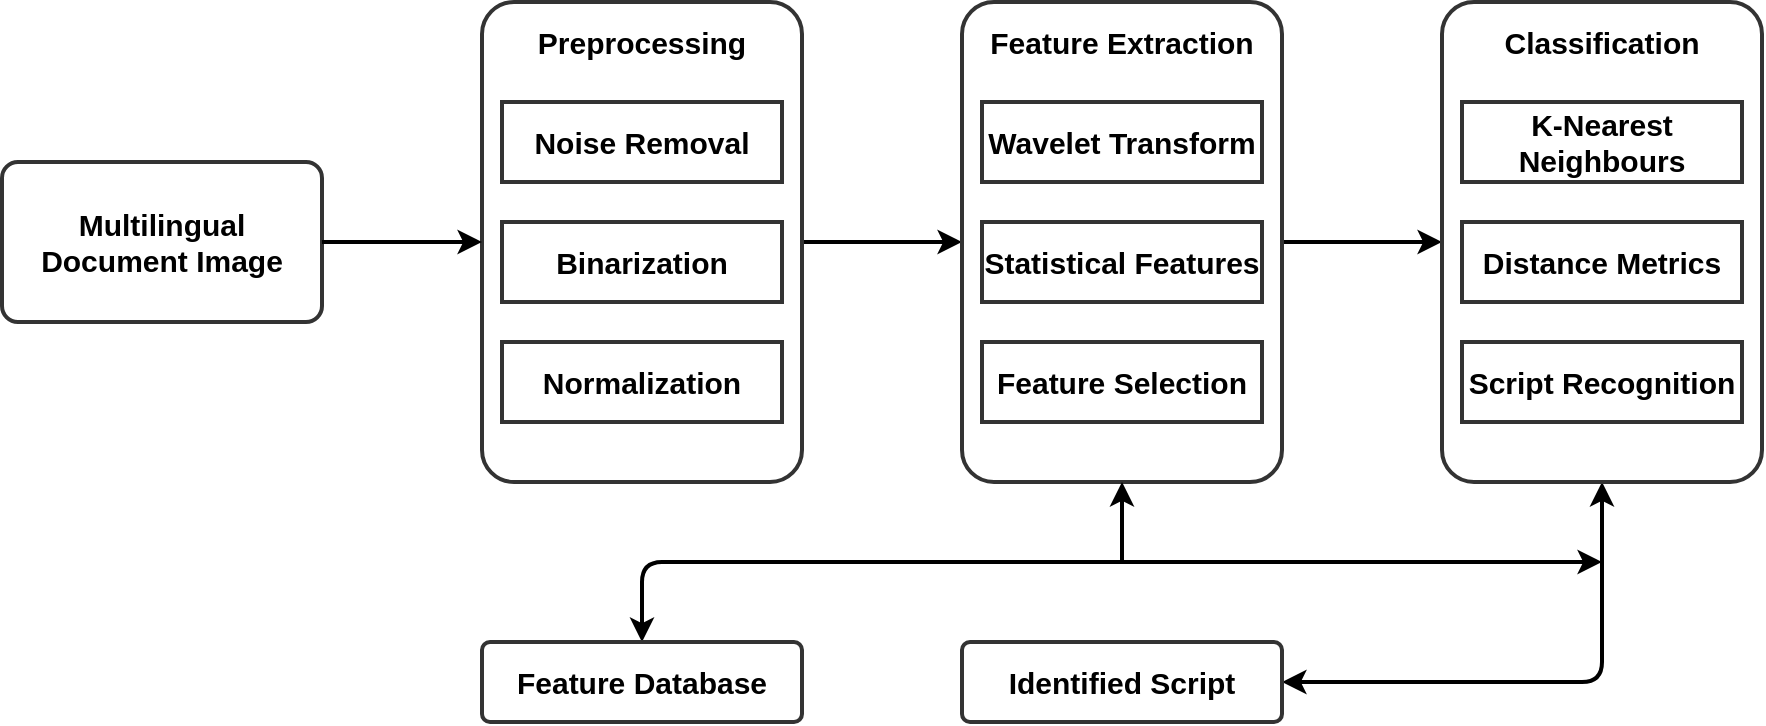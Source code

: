 <mxfile version="26.1.0">
  <diagram name="Page-1" id="Cv1-WxYaIpTdHHCbRo7C">
    <mxGraphModel dx="2348" dy="625" grid="1" gridSize="10" guides="1" tooltips="1" connect="1" arrows="1" fold="1" page="1" pageScale="1" pageWidth="1169" pageHeight="827" math="0" shadow="0">
      <root>
        <mxCell id="0" />
        <mxCell id="1" parent="0" />
        <mxCell id="uzRomYNOrLV1fTSC3tp6-45" value="Multilingual Document Image" style="rounded=1;whiteSpace=wrap;html=1;fillColor=none;strokeColor=#333333;strokeWidth=2;fontStyle=1;fontSize=15;arcSize=10;" vertex="1" parent="1">
          <mxGeometry x="-1120" y="160" width="160" height="80" as="geometry" />
        </mxCell>
        <mxCell id="uzRomYNOrLV1fTSC3tp6-94" style="edgeStyle=orthogonalEdgeStyle;rounded=0;orthogonalLoop=1;jettySize=auto;html=1;exitX=1;exitY=0.5;exitDx=0;exitDy=0;entryX=0;entryY=0.5;entryDx=0;entryDy=0;strokeWidth=2;" edge="1" parent="1" source="uzRomYNOrLV1fTSC3tp6-46" target="uzRomYNOrLV1fTSC3tp6-85">
          <mxGeometry relative="1" as="geometry" />
        </mxCell>
        <mxCell id="uzRomYNOrLV1fTSC3tp6-46" value="Preprocessing" style="rounded=1;whiteSpace=wrap;html=1;fillColor=none;strokeColor=#333333;strokeWidth=2;fontStyle=1;fontSize=15;verticalAlign=top;spacingTop=5;arcSize=10;" vertex="1" parent="1">
          <mxGeometry x="-880" y="80" width="160" height="240" as="geometry" />
        </mxCell>
        <mxCell id="uzRomYNOrLV1fTSC3tp6-48" value="Noise Removal" style="rounded=0;whiteSpace=wrap;html=1;fillColor=none;strokeColor=#333333;strokeWidth=2;fontStyle=1;fontSize=15;" vertex="1" parent="1">
          <mxGeometry x="-870" y="130" width="140" height="40" as="geometry" />
        </mxCell>
        <mxCell id="uzRomYNOrLV1fTSC3tp6-67" value="" style="endArrow=classic;html=1;strokeWidth=2;exitX=1;exitY=0.5;exitDx=0;exitDy=0;entryX=0;entryY=0.5;entryDx=0;entryDy=0;fontStyle=1;fontSize=15;" edge="1" parent="1" source="uzRomYNOrLV1fTSC3tp6-45" target="uzRomYNOrLV1fTSC3tp6-46">
          <mxGeometry width="50" height="50" relative="1" as="geometry">
            <mxPoint x="-920" y="140" as="sourcePoint" />
            <mxPoint x="-870" y="140" as="targetPoint" />
          </mxGeometry>
        </mxCell>
        <mxCell id="uzRomYNOrLV1fTSC3tp6-83" value="Binarization" style="rounded=0;whiteSpace=wrap;html=1;fillColor=none;strokeColor=#333333;strokeWidth=2;fontStyle=1;fontSize=15;" vertex="1" parent="1">
          <mxGeometry x="-870" y="190" width="140" height="40" as="geometry" />
        </mxCell>
        <mxCell id="uzRomYNOrLV1fTSC3tp6-84" value="Normalization" style="rounded=0;whiteSpace=wrap;html=1;fillColor=none;strokeColor=#333333;strokeWidth=2;fontStyle=1;fontSize=15;" vertex="1" parent="1">
          <mxGeometry x="-870" y="250" width="140" height="40" as="geometry" />
        </mxCell>
        <mxCell id="uzRomYNOrLV1fTSC3tp6-95" style="edgeStyle=orthogonalEdgeStyle;rounded=0;orthogonalLoop=1;jettySize=auto;html=1;exitX=1;exitY=0.5;exitDx=0;exitDy=0;strokeWidth=2;" edge="1" parent="1" source="uzRomYNOrLV1fTSC3tp6-85" target="uzRomYNOrLV1fTSC3tp6-90">
          <mxGeometry relative="1" as="geometry" />
        </mxCell>
        <mxCell id="uzRomYNOrLV1fTSC3tp6-85" value="Feature Extraction" style="rounded=1;whiteSpace=wrap;html=1;fillColor=none;strokeColor=#333333;strokeWidth=2;fontStyle=1;fontSize=15;verticalAlign=top;spacingTop=5;arcSize=10;" vertex="1" parent="1">
          <mxGeometry x="-640" y="80" width="160" height="240" as="geometry" />
        </mxCell>
        <mxCell id="uzRomYNOrLV1fTSC3tp6-86" value="Wavelet Transform" style="rounded=0;whiteSpace=wrap;html=1;fillColor=none;strokeColor=#333333;strokeWidth=2;fontStyle=1;fontSize=15;" vertex="1" parent="1">
          <mxGeometry x="-630" y="130" width="140" height="40" as="geometry" />
        </mxCell>
        <mxCell id="uzRomYNOrLV1fTSC3tp6-87" value="Statistical Features" style="rounded=0;whiteSpace=wrap;html=1;fillColor=none;strokeColor=#333333;strokeWidth=2;fontStyle=1;fontSize=15;" vertex="1" parent="1">
          <mxGeometry x="-630" y="190" width="140" height="40" as="geometry" />
        </mxCell>
        <mxCell id="uzRomYNOrLV1fTSC3tp6-88" value="Feature Selection" style="rounded=0;whiteSpace=wrap;html=1;fillColor=none;strokeColor=#333333;strokeWidth=2;fontStyle=1;fontSize=15;" vertex="1" parent="1">
          <mxGeometry x="-630" y="250" width="140" height="40" as="geometry" />
        </mxCell>
        <mxCell id="uzRomYNOrLV1fTSC3tp6-98" style="edgeStyle=orthogonalEdgeStyle;rounded=1;orthogonalLoop=1;jettySize=auto;html=1;exitX=0.5;exitY=1;exitDx=0;exitDy=0;entryX=1;entryY=0.5;entryDx=0;entryDy=0;strokeWidth=2;curved=0;startArrow=classic;startFill=1;" edge="1" parent="1" source="uzRomYNOrLV1fTSC3tp6-90" target="uzRomYNOrLV1fTSC3tp6-97">
          <mxGeometry relative="1" as="geometry" />
        </mxCell>
        <mxCell id="uzRomYNOrLV1fTSC3tp6-90" value="Classification" style="rounded=1;whiteSpace=wrap;html=1;fillColor=none;strokeColor=#333333;strokeWidth=2;fontStyle=1;fontSize=15;verticalAlign=top;spacingTop=5;arcSize=10;" vertex="1" parent="1">
          <mxGeometry x="-400" y="80" width="160" height="240" as="geometry" />
        </mxCell>
        <mxCell id="uzRomYNOrLV1fTSC3tp6-91" value="K-Nearest Neighbours" style="rounded=0;whiteSpace=wrap;html=1;fillColor=none;strokeColor=#333333;strokeWidth=2;fontStyle=1;fontSize=15;" vertex="1" parent="1">
          <mxGeometry x="-390" y="130" width="140" height="40" as="geometry" />
        </mxCell>
        <mxCell id="uzRomYNOrLV1fTSC3tp6-92" value="Distance Metrics" style="rounded=0;whiteSpace=wrap;html=1;fillColor=none;strokeColor=#333333;strokeWidth=2;fontStyle=1;fontSize=15;" vertex="1" parent="1">
          <mxGeometry x="-390" y="190" width="140" height="40" as="geometry" />
        </mxCell>
        <mxCell id="uzRomYNOrLV1fTSC3tp6-93" value="Script Recognition" style="rounded=0;whiteSpace=wrap;html=1;fillColor=none;strokeColor=#333333;strokeWidth=2;fontStyle=1;fontSize=15;" vertex="1" parent="1">
          <mxGeometry x="-390" y="250" width="140" height="40" as="geometry" />
        </mxCell>
        <mxCell id="uzRomYNOrLV1fTSC3tp6-101" style="edgeStyle=orthogonalEdgeStyle;rounded=1;orthogonalLoop=1;jettySize=auto;html=1;exitX=0.5;exitY=0;exitDx=0;exitDy=0;curved=0;strokeWidth=2;startArrow=classic;startFill=1;" edge="1" parent="1" source="uzRomYNOrLV1fTSC3tp6-96">
          <mxGeometry relative="1" as="geometry">
            <mxPoint x="-320" y="360" as="targetPoint" />
            <Array as="points">
              <mxPoint x="-800" y="360" />
            </Array>
          </mxGeometry>
        </mxCell>
        <mxCell id="uzRomYNOrLV1fTSC3tp6-96" value="Feature Database" style="rounded=1;whiteSpace=wrap;html=1;fillColor=none;strokeColor=#333333;strokeWidth=2;fontStyle=1;fontSize=15;arcSize=10;" vertex="1" parent="1">
          <mxGeometry x="-880" y="400" width="160" height="40" as="geometry" />
        </mxCell>
        <mxCell id="uzRomYNOrLV1fTSC3tp6-97" value="Identified Script" style="rounded=1;whiteSpace=wrap;html=1;fillColor=none;strokeColor=#333333;strokeWidth=2;fontStyle=1;fontSize=15;arcSize=10;" vertex="1" parent="1">
          <mxGeometry x="-640" y="400" width="160" height="40" as="geometry" />
        </mxCell>
        <mxCell id="uzRomYNOrLV1fTSC3tp6-102" value="" style="endArrow=classic;html=1;rounded=0;entryX=0.5;entryY=1;entryDx=0;entryDy=0;strokeWidth=2;" edge="1" parent="1" target="uzRomYNOrLV1fTSC3tp6-85">
          <mxGeometry width="50" height="50" relative="1" as="geometry">
            <mxPoint x="-560" y="360" as="sourcePoint" />
            <mxPoint x="-550" y="410" as="targetPoint" />
          </mxGeometry>
        </mxCell>
      </root>
    </mxGraphModel>
  </diagram>
</mxfile>
